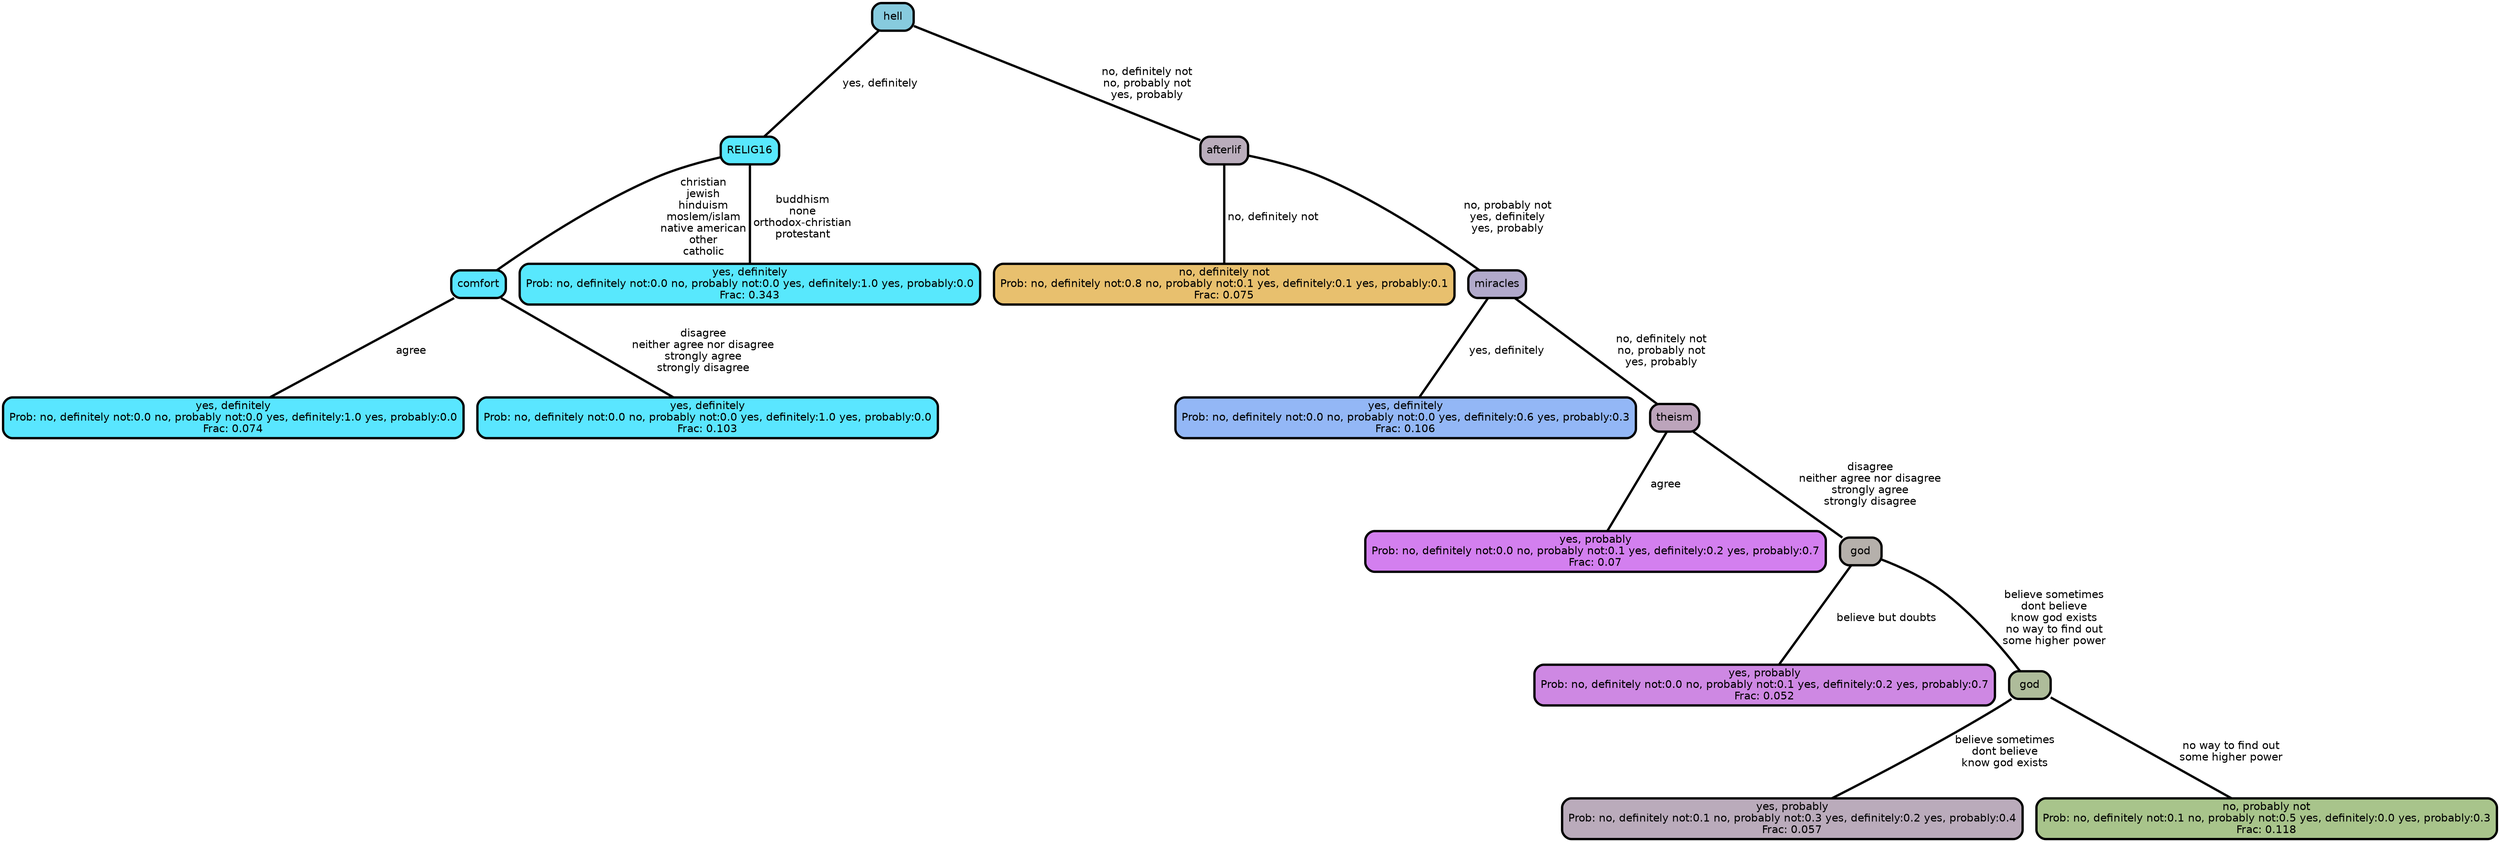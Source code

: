 graph Tree {
node [shape=box, style="filled, rounded",color="black",penwidth="3",fontcolor="black",                 fontname=helvetica] ;
graph [ranksep="0 equally", splines=straight,                 bgcolor=transparent, dpi=200] ;
edge [fontname=helvetica, color=black] ;
0 [label="yes, definitely
Prob: no, definitely not:0.0 no, probably not:0.0 yes, definitely:1.0 yes, probably:0.0
Frac: 0.074", fillcolor="#59e6ff"] ;
1 [label="comfort", fillcolor="#5ae6ff"] ;
2 [label="yes, definitely
Prob: no, definitely not:0.0 no, probably not:0.0 yes, definitely:1.0 yes, probably:0.0
Frac: 0.103", fillcolor="#5ae6ff"] ;
3 [label="RELIG16", fillcolor="#58e8fd"] ;
4 [label="yes, definitely
Prob: no, definitely not:0.0 no, probably not:0.0 yes, definitely:1.0 yes, probably:0.0
Frac: 0.343", fillcolor="#58e8fd"] ;
5 [label="hell", fillcolor="#87cbde"] ;
6 [label="no, definitely not
Prob: no, definitely not:0.8 no, probably not:0.1 yes, definitely:0.1 yes, probably:0.1
Frac: 0.075", fillcolor="#e8c06e"] ;
7 [label="afterlif", fillcolor="#baadbc"] ;
8 [label="yes, definitely
Prob: no, definitely not:0.0 no, probably not:0.0 yes, definitely:0.6 yes, probably:0.3
Frac: 0.106", fillcolor="#93b7f6"] ;
9 [label="miracles", fillcolor="#b1a9cb"] ;
10 [label="yes, probably
Prob: no, definitely not:0.0 no, probably not:0.1 yes, definitely:0.2 yes, probably:0.7
Frac: 0.07", fillcolor="#d37fef"] ;
11 [label="theism", fillcolor="#bca4bb"] ;
12 [label="yes, probably
Prob: no, definitely not:0.0 no, probably not:0.1 yes, definitely:0.2 yes, probably:0.7
Frac: 0.052", fillcolor="#ce88e3"] ;
13 [label="god", fillcolor="#b5b0ab"] ;
14 [label="yes, probably
Prob: no, definitely not:0.1 no, probably not:0.3 yes, definitely:0.2 yes, probably:0.4
Frac: 0.057", fillcolor="#baabbb"] ;
15 [label="god", fillcolor="#aebc9a"] ;
16 [label="no, probably not
Prob: no, definitely not:0.1 no, probably not:0.5 yes, definitely:0.0 yes, probably:0.3
Frac: 0.118", fillcolor="#a8c48b"] ;
1 -- 0 [label=" agree",penwidth=3] ;
1 -- 2 [label=" disagree\n neither agree nor disagree\n strongly agree\n strongly disagree",penwidth=3] ;
3 -- 1 [label=" christian\n jewish\n hinduism\n moslem/islam\n native american\n other\n catholic",penwidth=3] ;
3 -- 4 [label=" buddhism\n none\n orthodox-christian\n protestant",penwidth=3] ;
5 -- 3 [label=" yes, definitely",penwidth=3] ;
5 -- 7 [label=" no, definitely not\n no, probably not\n yes, probably",penwidth=3] ;
7 -- 6 [label=" no, definitely not",penwidth=3] ;
7 -- 9 [label=" no, probably not\n yes, definitely\n yes, probably",penwidth=3] ;
9 -- 8 [label=" yes, definitely",penwidth=3] ;
9 -- 11 [label=" no, definitely not\n no, probably not\n yes, probably",penwidth=3] ;
11 -- 10 [label=" agree",penwidth=3] ;
11 -- 13 [label=" disagree\n neither agree nor disagree\n strongly agree\n strongly disagree",penwidth=3] ;
13 -- 12 [label=" believe but doubts",penwidth=3] ;
13 -- 15 [label=" believe sometimes\n dont believe\n know god exists\n no way to find out\n some higher power",penwidth=3] ;
15 -- 14 [label=" believe sometimes\n dont believe\n know god exists",penwidth=3] ;
15 -- 16 [label=" no way to find out\n some higher power",penwidth=3] ;
{rank = same;}}